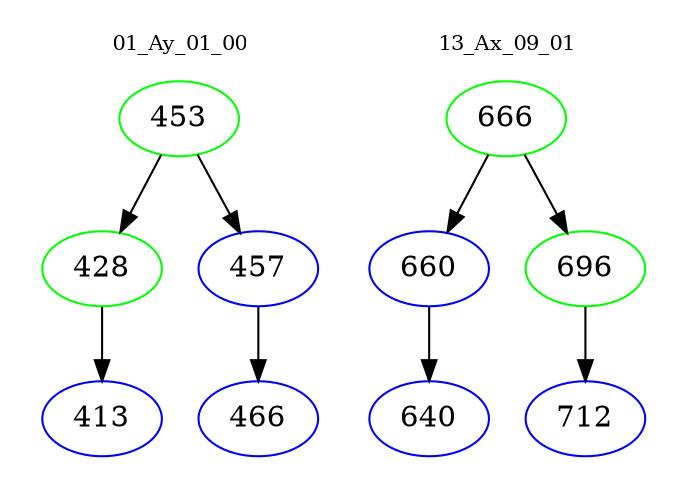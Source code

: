 digraph{
subgraph cluster_0 {
color = white
label = "01_Ay_01_00";
fontsize=10;
T0_453 [label="453", color="green"]
T0_453 -> T0_428 [color="black"]
T0_428 [label="428", color="green"]
T0_428 -> T0_413 [color="black"]
T0_413 [label="413", color="blue"]
T0_453 -> T0_457 [color="black"]
T0_457 [label="457", color="blue"]
T0_457 -> T0_466 [color="black"]
T0_466 [label="466", color="blue"]
}
subgraph cluster_1 {
color = white
label = "13_Ax_09_01";
fontsize=10;
T1_666 [label="666", color="green"]
T1_666 -> T1_660 [color="black"]
T1_660 [label="660", color="blue"]
T1_660 -> T1_640 [color="black"]
T1_640 [label="640", color="blue"]
T1_666 -> T1_696 [color="black"]
T1_696 [label="696", color="green"]
T1_696 -> T1_712 [color="black"]
T1_712 [label="712", color="blue"]
}
}
